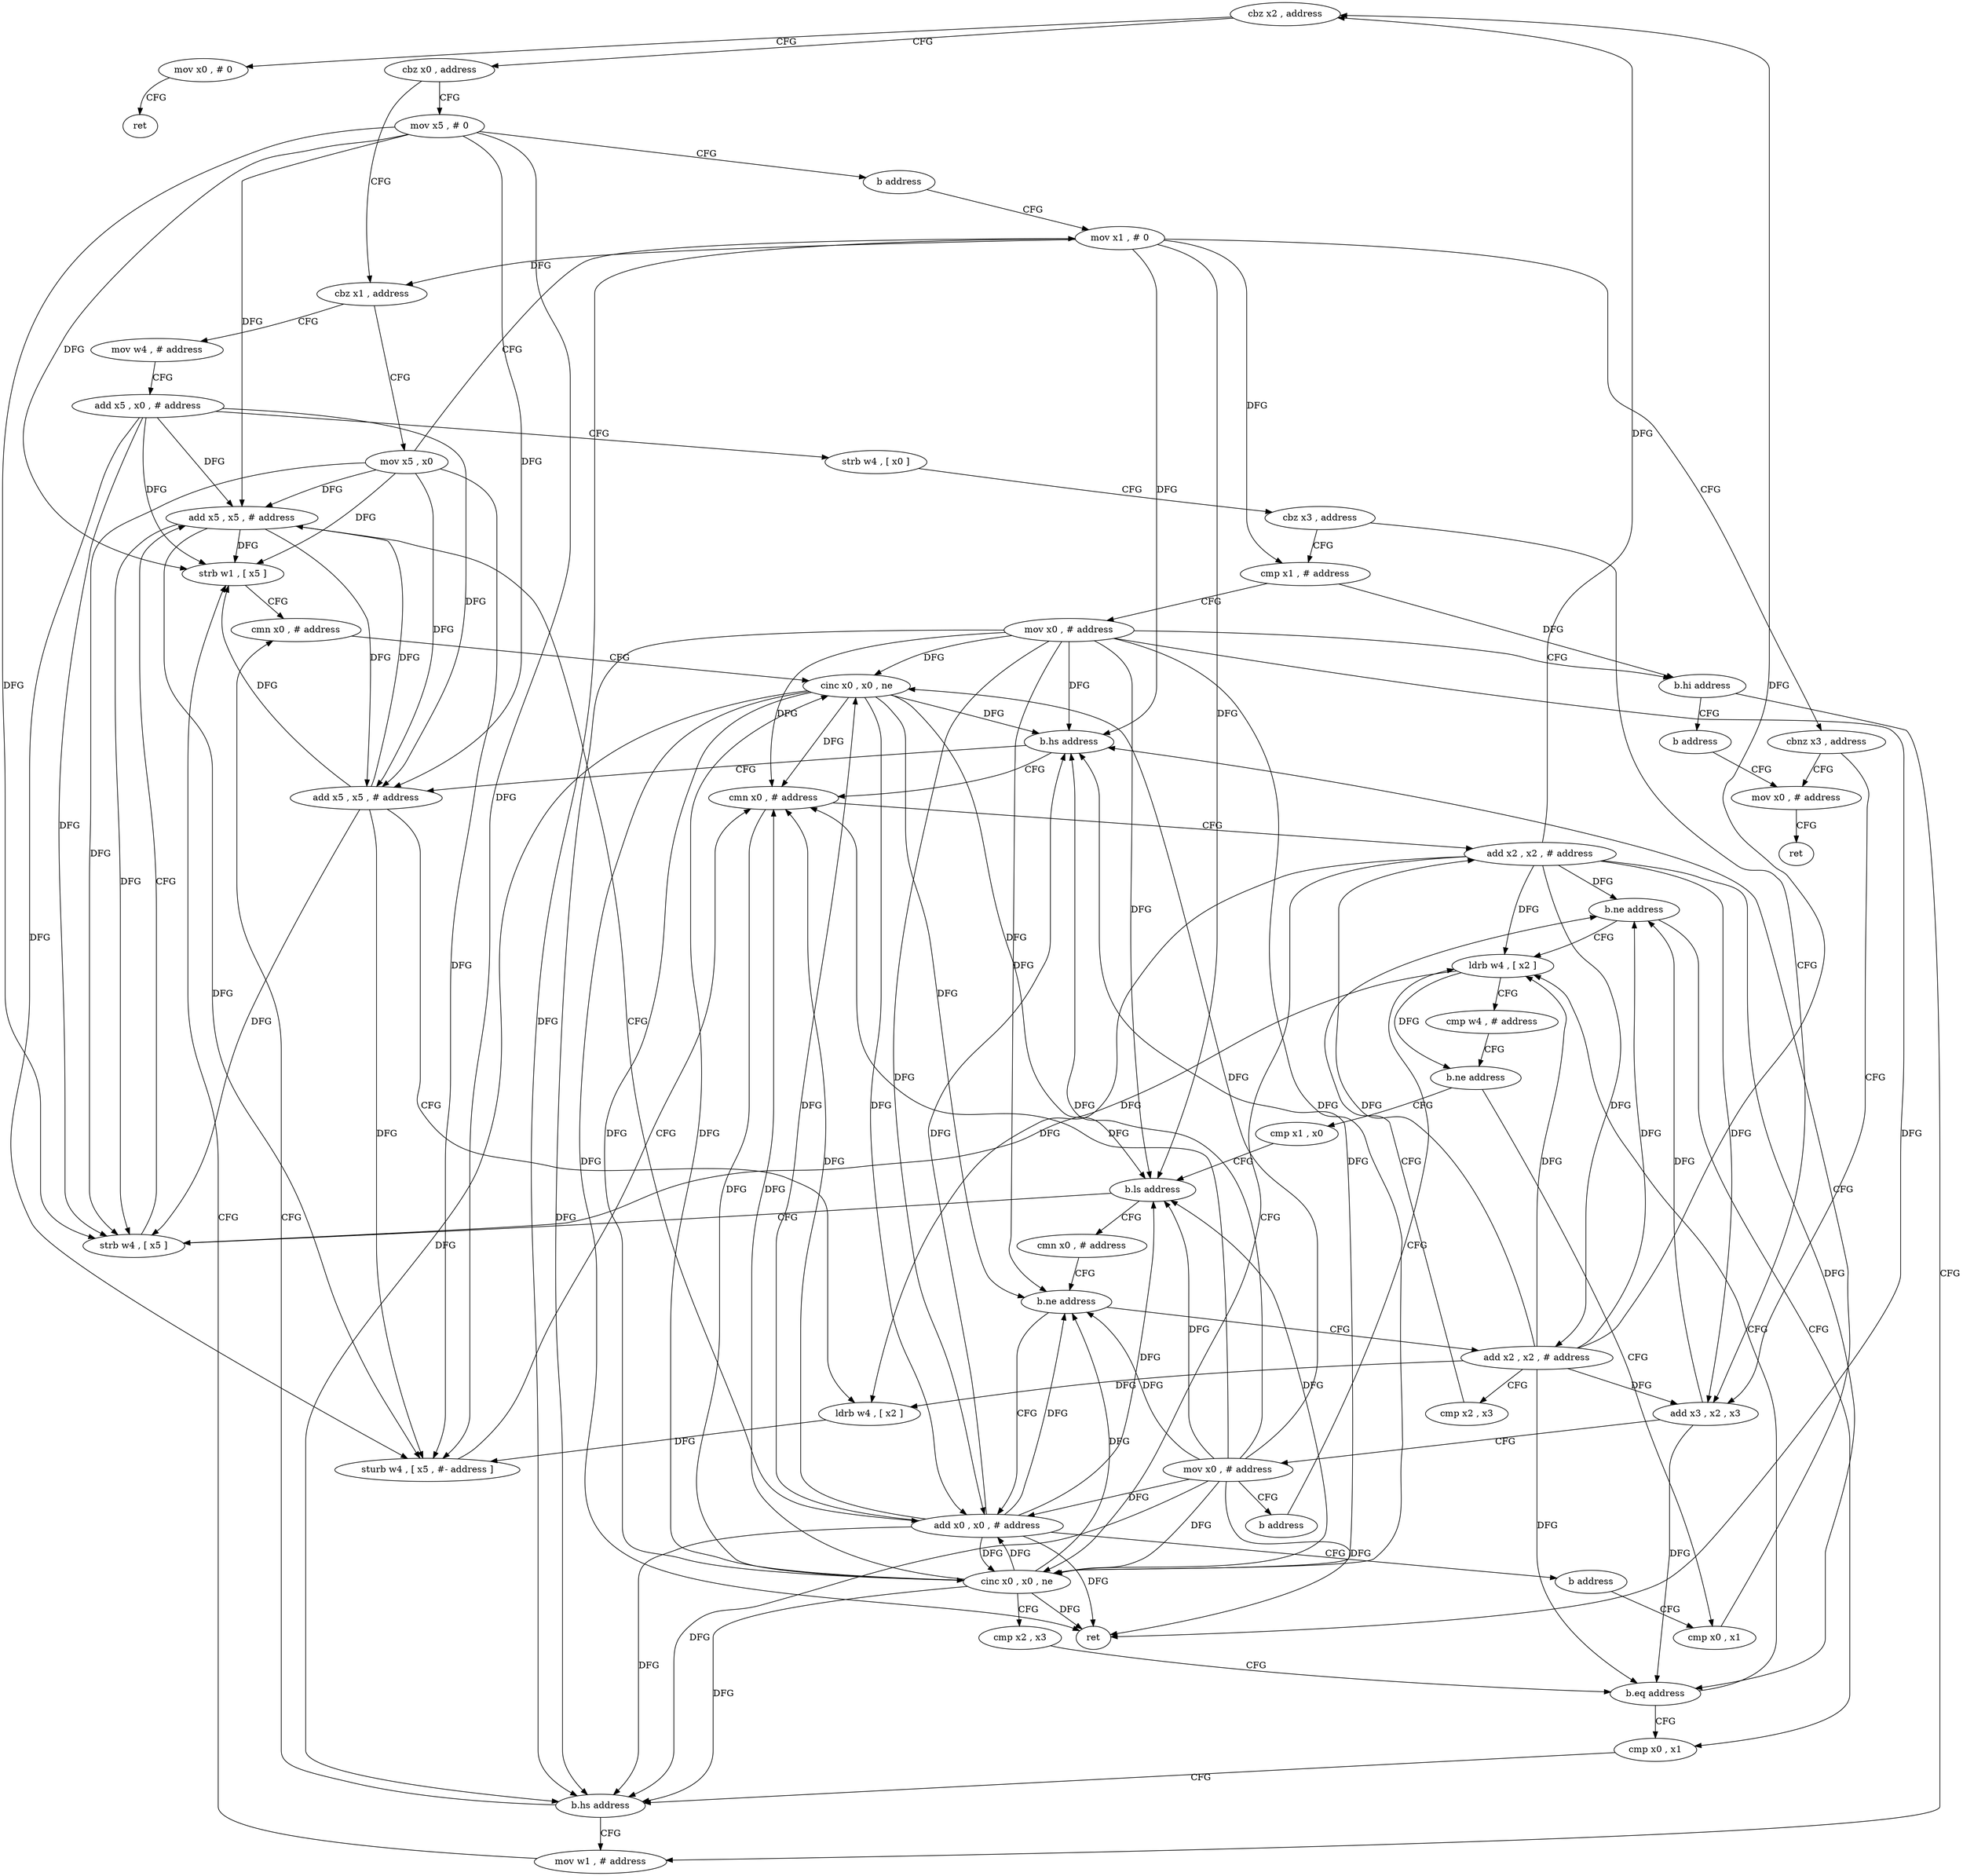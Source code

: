 digraph "func" {
"4309696" [label = "cbz x2 , address" ]
"4309896" [label = "mov x0 , # 0" ]
"4309700" [label = "cbz x0 , address" ]
"4309900" [label = "ret" ]
"4309888" [label = "mov x5 , # 0" ]
"4309704" [label = "cbz x1 , address" ]
"4309892" [label = "b address" ]
"4309820" [label = "mov x1 , # 0" ]
"4309816" [label = "mov x5 , x0" ]
"4309708" [label = "mov w4 , # address" ]
"4309824" [label = "cbnz x3 , address" ]
"4309724" [label = "add x3 , x2 , x3" ]
"4309828" [label = "mov x0 , # address" ]
"4309712" [label = "add x5 , x0 , # address" ]
"4309716" [label = "strb w4 , [ x0 ]" ]
"4309720" [label = "cbz x3 , address" ]
"4309904" [label = "cmp x1 , # address" ]
"4309728" [label = "mov x0 , # address" ]
"4309732" [label = "b address" ]
"4309776" [label = "ldrb w4 , [ x2 ]" ]
"4309832" [label = "ret" ]
"4309908" [label = "mov x0 , # address" ]
"4309912" [label = "b.hi address" ]
"4309868" [label = "mov w1 , # address" ]
"4309916" [label = "b address" ]
"4309780" [label = "cmp w4 , # address" ]
"4309784" [label = "b.ne address" ]
"4309736" [label = "cmp x0 , x1" ]
"4309788" [label = "cmp x1 , x0" ]
"4309872" [label = "strb w1 , [ x5 ]" ]
"4309876" [label = "cmn x0 , # address" ]
"4309740" [label = "b.hs address" ]
"4309756" [label = "cmn x0 , # address" ]
"4309744" [label = "add x5 , x5 , # address" ]
"4309792" [label = "b.ls address" ]
"4309840" [label = "cmn x0 , # address" ]
"4309796" [label = "strb w4 , [ x5 ]" ]
"4309760" [label = "add x2 , x2 , # address" ]
"4309764" [label = "cinc x0 , x0 , ne" ]
"4309768" [label = "cmp x2 , x3" ]
"4309772" [label = "b.eq address" ]
"4309860" [label = "cmp x0 , x1" ]
"4309748" [label = "ldrb w4 , [ x2 ]" ]
"4309752" [label = "sturb w4 , [ x5 , #- address ]" ]
"4309844" [label = "b.ne address" ]
"4309804" [label = "add x0 , x0 , # address" ]
"4309848" [label = "add x2 , x2 , # address" ]
"4309800" [label = "add x5 , x5 , # address" ]
"4309864" [label = "b.hs address" ]
"4309808" [label = "b address" ]
"4309852" [label = "cmp x2 , x3" ]
"4309856" [label = "b.ne address" ]
"4309880" [label = "cinc x0 , x0 , ne" ]
"4309884" [label = "ret" ]
"4309696" -> "4309896" [ label = "CFG" ]
"4309696" -> "4309700" [ label = "CFG" ]
"4309896" -> "4309900" [ label = "CFG" ]
"4309700" -> "4309888" [ label = "CFG" ]
"4309700" -> "4309704" [ label = "CFG" ]
"4309888" -> "4309892" [ label = "CFG" ]
"4309888" -> "4309872" [ label = "DFG" ]
"4309888" -> "4309744" [ label = "DFG" ]
"4309888" -> "4309752" [ label = "DFG" ]
"4309888" -> "4309796" [ label = "DFG" ]
"4309888" -> "4309800" [ label = "DFG" ]
"4309704" -> "4309816" [ label = "CFG" ]
"4309704" -> "4309708" [ label = "CFG" ]
"4309892" -> "4309820" [ label = "CFG" ]
"4309820" -> "4309824" [ label = "CFG" ]
"4309820" -> "4309704" [ label = "DFG" ]
"4309820" -> "4309904" [ label = "DFG" ]
"4309820" -> "4309740" [ label = "DFG" ]
"4309820" -> "4309792" [ label = "DFG" ]
"4309820" -> "4309864" [ label = "DFG" ]
"4309816" -> "4309820" [ label = "CFG" ]
"4309816" -> "4309872" [ label = "DFG" ]
"4309816" -> "4309744" [ label = "DFG" ]
"4309816" -> "4309752" [ label = "DFG" ]
"4309816" -> "4309796" [ label = "DFG" ]
"4309816" -> "4309800" [ label = "DFG" ]
"4309708" -> "4309712" [ label = "CFG" ]
"4309824" -> "4309724" [ label = "CFG" ]
"4309824" -> "4309828" [ label = "CFG" ]
"4309724" -> "4309728" [ label = "CFG" ]
"4309724" -> "4309856" [ label = "DFG" ]
"4309724" -> "4309772" [ label = "DFG" ]
"4309828" -> "4309832" [ label = "CFG" ]
"4309712" -> "4309716" [ label = "CFG" ]
"4309712" -> "4309872" [ label = "DFG" ]
"4309712" -> "4309744" [ label = "DFG" ]
"4309712" -> "4309752" [ label = "DFG" ]
"4309712" -> "4309796" [ label = "DFG" ]
"4309712" -> "4309800" [ label = "DFG" ]
"4309716" -> "4309720" [ label = "CFG" ]
"4309720" -> "4309904" [ label = "CFG" ]
"4309720" -> "4309724" [ label = "CFG" ]
"4309904" -> "4309908" [ label = "CFG" ]
"4309904" -> "4309912" [ label = "DFG" ]
"4309728" -> "4309732" [ label = "CFG" ]
"4309728" -> "4309740" [ label = "DFG" ]
"4309728" -> "4309792" [ label = "DFG" ]
"4309728" -> "4309880" [ label = "DFG" ]
"4309728" -> "4309756" [ label = "DFG" ]
"4309728" -> "4309844" [ label = "DFG" ]
"4309728" -> "4309764" [ label = "DFG" ]
"4309728" -> "4309804" [ label = "DFG" ]
"4309728" -> "4309884" [ label = "DFG" ]
"4309728" -> "4309864" [ label = "DFG" ]
"4309732" -> "4309776" [ label = "CFG" ]
"4309776" -> "4309780" [ label = "CFG" ]
"4309776" -> "4309784" [ label = "DFG" ]
"4309776" -> "4309796" [ label = "DFG" ]
"4309908" -> "4309912" [ label = "CFG" ]
"4309908" -> "4309740" [ label = "DFG" ]
"4309908" -> "4309792" [ label = "DFG" ]
"4309908" -> "4309880" [ label = "DFG" ]
"4309908" -> "4309756" [ label = "DFG" ]
"4309908" -> "4309844" [ label = "DFG" ]
"4309908" -> "4309764" [ label = "DFG" ]
"4309908" -> "4309804" [ label = "DFG" ]
"4309908" -> "4309884" [ label = "DFG" ]
"4309908" -> "4309864" [ label = "DFG" ]
"4309912" -> "4309868" [ label = "CFG" ]
"4309912" -> "4309916" [ label = "CFG" ]
"4309868" -> "4309872" [ label = "CFG" ]
"4309916" -> "4309828" [ label = "CFG" ]
"4309780" -> "4309784" [ label = "CFG" ]
"4309784" -> "4309736" [ label = "CFG" ]
"4309784" -> "4309788" [ label = "CFG" ]
"4309736" -> "4309740" [ label = "CFG" ]
"4309788" -> "4309792" [ label = "CFG" ]
"4309872" -> "4309876" [ label = "CFG" ]
"4309876" -> "4309880" [ label = "CFG" ]
"4309740" -> "4309756" [ label = "CFG" ]
"4309740" -> "4309744" [ label = "CFG" ]
"4309756" -> "4309760" [ label = "CFG" ]
"4309756" -> "4309764" [ label = "DFG" ]
"4309744" -> "4309748" [ label = "CFG" ]
"4309744" -> "4309872" [ label = "DFG" ]
"4309744" -> "4309752" [ label = "DFG" ]
"4309744" -> "4309796" [ label = "DFG" ]
"4309744" -> "4309800" [ label = "DFG" ]
"4309792" -> "4309840" [ label = "CFG" ]
"4309792" -> "4309796" [ label = "CFG" ]
"4309840" -> "4309844" [ label = "CFG" ]
"4309796" -> "4309800" [ label = "CFG" ]
"4309760" -> "4309764" [ label = "CFG" ]
"4309760" -> "4309696" [ label = "DFG" ]
"4309760" -> "4309776" [ label = "DFG" ]
"4309760" -> "4309724" [ label = "DFG" ]
"4309760" -> "4309748" [ label = "DFG" ]
"4309760" -> "4309848" [ label = "DFG" ]
"4309760" -> "4309856" [ label = "DFG" ]
"4309760" -> "4309772" [ label = "DFG" ]
"4309764" -> "4309768" [ label = "CFG" ]
"4309764" -> "4309792" [ label = "DFG" ]
"4309764" -> "4309880" [ label = "DFG" ]
"4309764" -> "4309756" [ label = "DFG" ]
"4309764" -> "4309844" [ label = "DFG" ]
"4309764" -> "4309740" [ label = "DFG" ]
"4309764" -> "4309804" [ label = "DFG" ]
"4309764" -> "4309884" [ label = "DFG" ]
"4309764" -> "4309864" [ label = "DFG" ]
"4309768" -> "4309772" [ label = "CFG" ]
"4309772" -> "4309860" [ label = "CFG" ]
"4309772" -> "4309776" [ label = "CFG" ]
"4309860" -> "4309864" [ label = "CFG" ]
"4309748" -> "4309752" [ label = "DFG" ]
"4309752" -> "4309756" [ label = "CFG" ]
"4309844" -> "4309804" [ label = "CFG" ]
"4309844" -> "4309848" [ label = "CFG" ]
"4309804" -> "4309808" [ label = "CFG" ]
"4309804" -> "4309792" [ label = "DFG" ]
"4309804" -> "4309880" [ label = "DFG" ]
"4309804" -> "4309756" [ label = "DFG" ]
"4309804" -> "4309844" [ label = "DFG" ]
"4309804" -> "4309764" [ label = "DFG" ]
"4309804" -> "4309740" [ label = "DFG" ]
"4309804" -> "4309884" [ label = "DFG" ]
"4309804" -> "4309864" [ label = "DFG" ]
"4309848" -> "4309852" [ label = "CFG" ]
"4309848" -> "4309696" [ label = "DFG" ]
"4309848" -> "4309776" [ label = "DFG" ]
"4309848" -> "4309760" [ label = "DFG" ]
"4309848" -> "4309748" [ label = "DFG" ]
"4309848" -> "4309724" [ label = "DFG" ]
"4309848" -> "4309856" [ label = "DFG" ]
"4309848" -> "4309772" [ label = "DFG" ]
"4309800" -> "4309804" [ label = "CFG" ]
"4309800" -> "4309872" [ label = "DFG" ]
"4309800" -> "4309744" [ label = "DFG" ]
"4309800" -> "4309752" [ label = "DFG" ]
"4309800" -> "4309796" [ label = "DFG" ]
"4309864" -> "4309876" [ label = "CFG" ]
"4309864" -> "4309868" [ label = "CFG" ]
"4309808" -> "4309736" [ label = "CFG" ]
"4309852" -> "4309856" [ label = "CFG" ]
"4309856" -> "4309776" [ label = "CFG" ]
"4309856" -> "4309860" [ label = "CFG" ]
"4309880" -> "4309884" [ label = "DFG" ]
"4309880" -> "4309792" [ label = "DFG" ]
"4309880" -> "4309756" [ label = "DFG" ]
"4309880" -> "4309844" [ label = "DFG" ]
"4309880" -> "4309740" [ label = "DFG" ]
"4309880" -> "4309764" [ label = "DFG" ]
"4309880" -> "4309804" [ label = "DFG" ]
"4309880" -> "4309864" [ label = "DFG" ]
}
